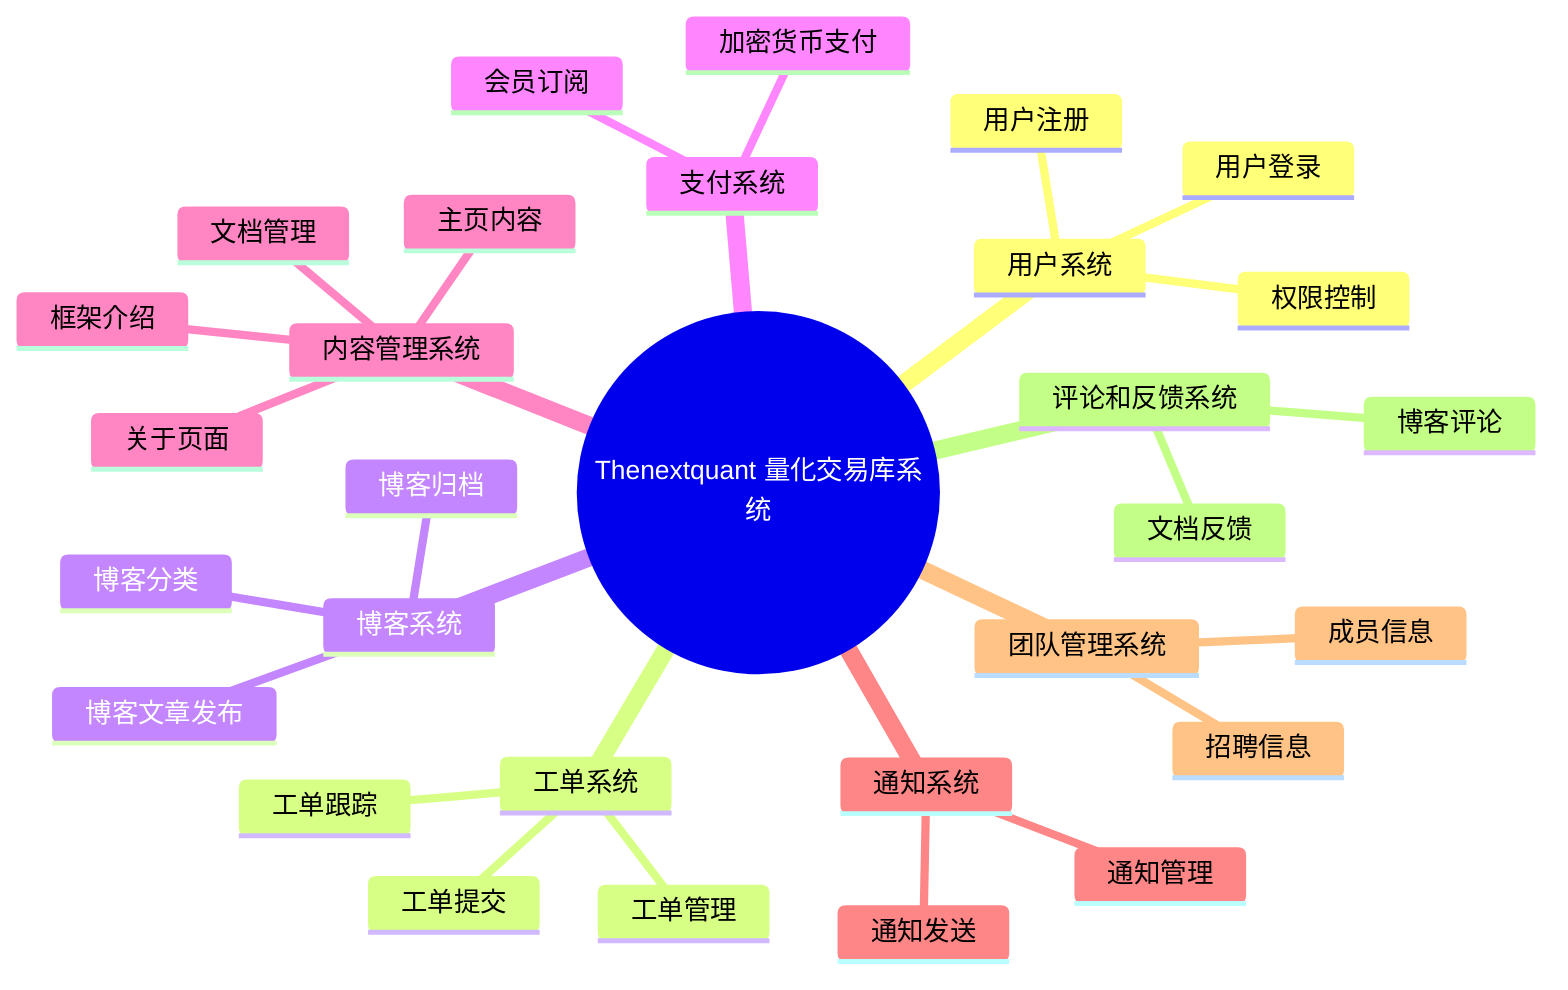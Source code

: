 mindmap
  root((Thenextquant 量化交易库系统))
    用户系统
      用户注册
      用户登录
      权限控制
    工单系统
      工单提交
      工单管理
      工单跟踪
    博客系统
      博客文章发布
      博客分类
      博客归档
    支付系统
      会员订阅
      加密货币支付
    内容管理系统
      主页内容
      关于页面
      框架介绍
      文档管理
    通知系统
      通知发送
      通知管理
    团队管理系统
      成员信息
      招聘信息
    评论和反馈系统
      博客评论
      文档反馈